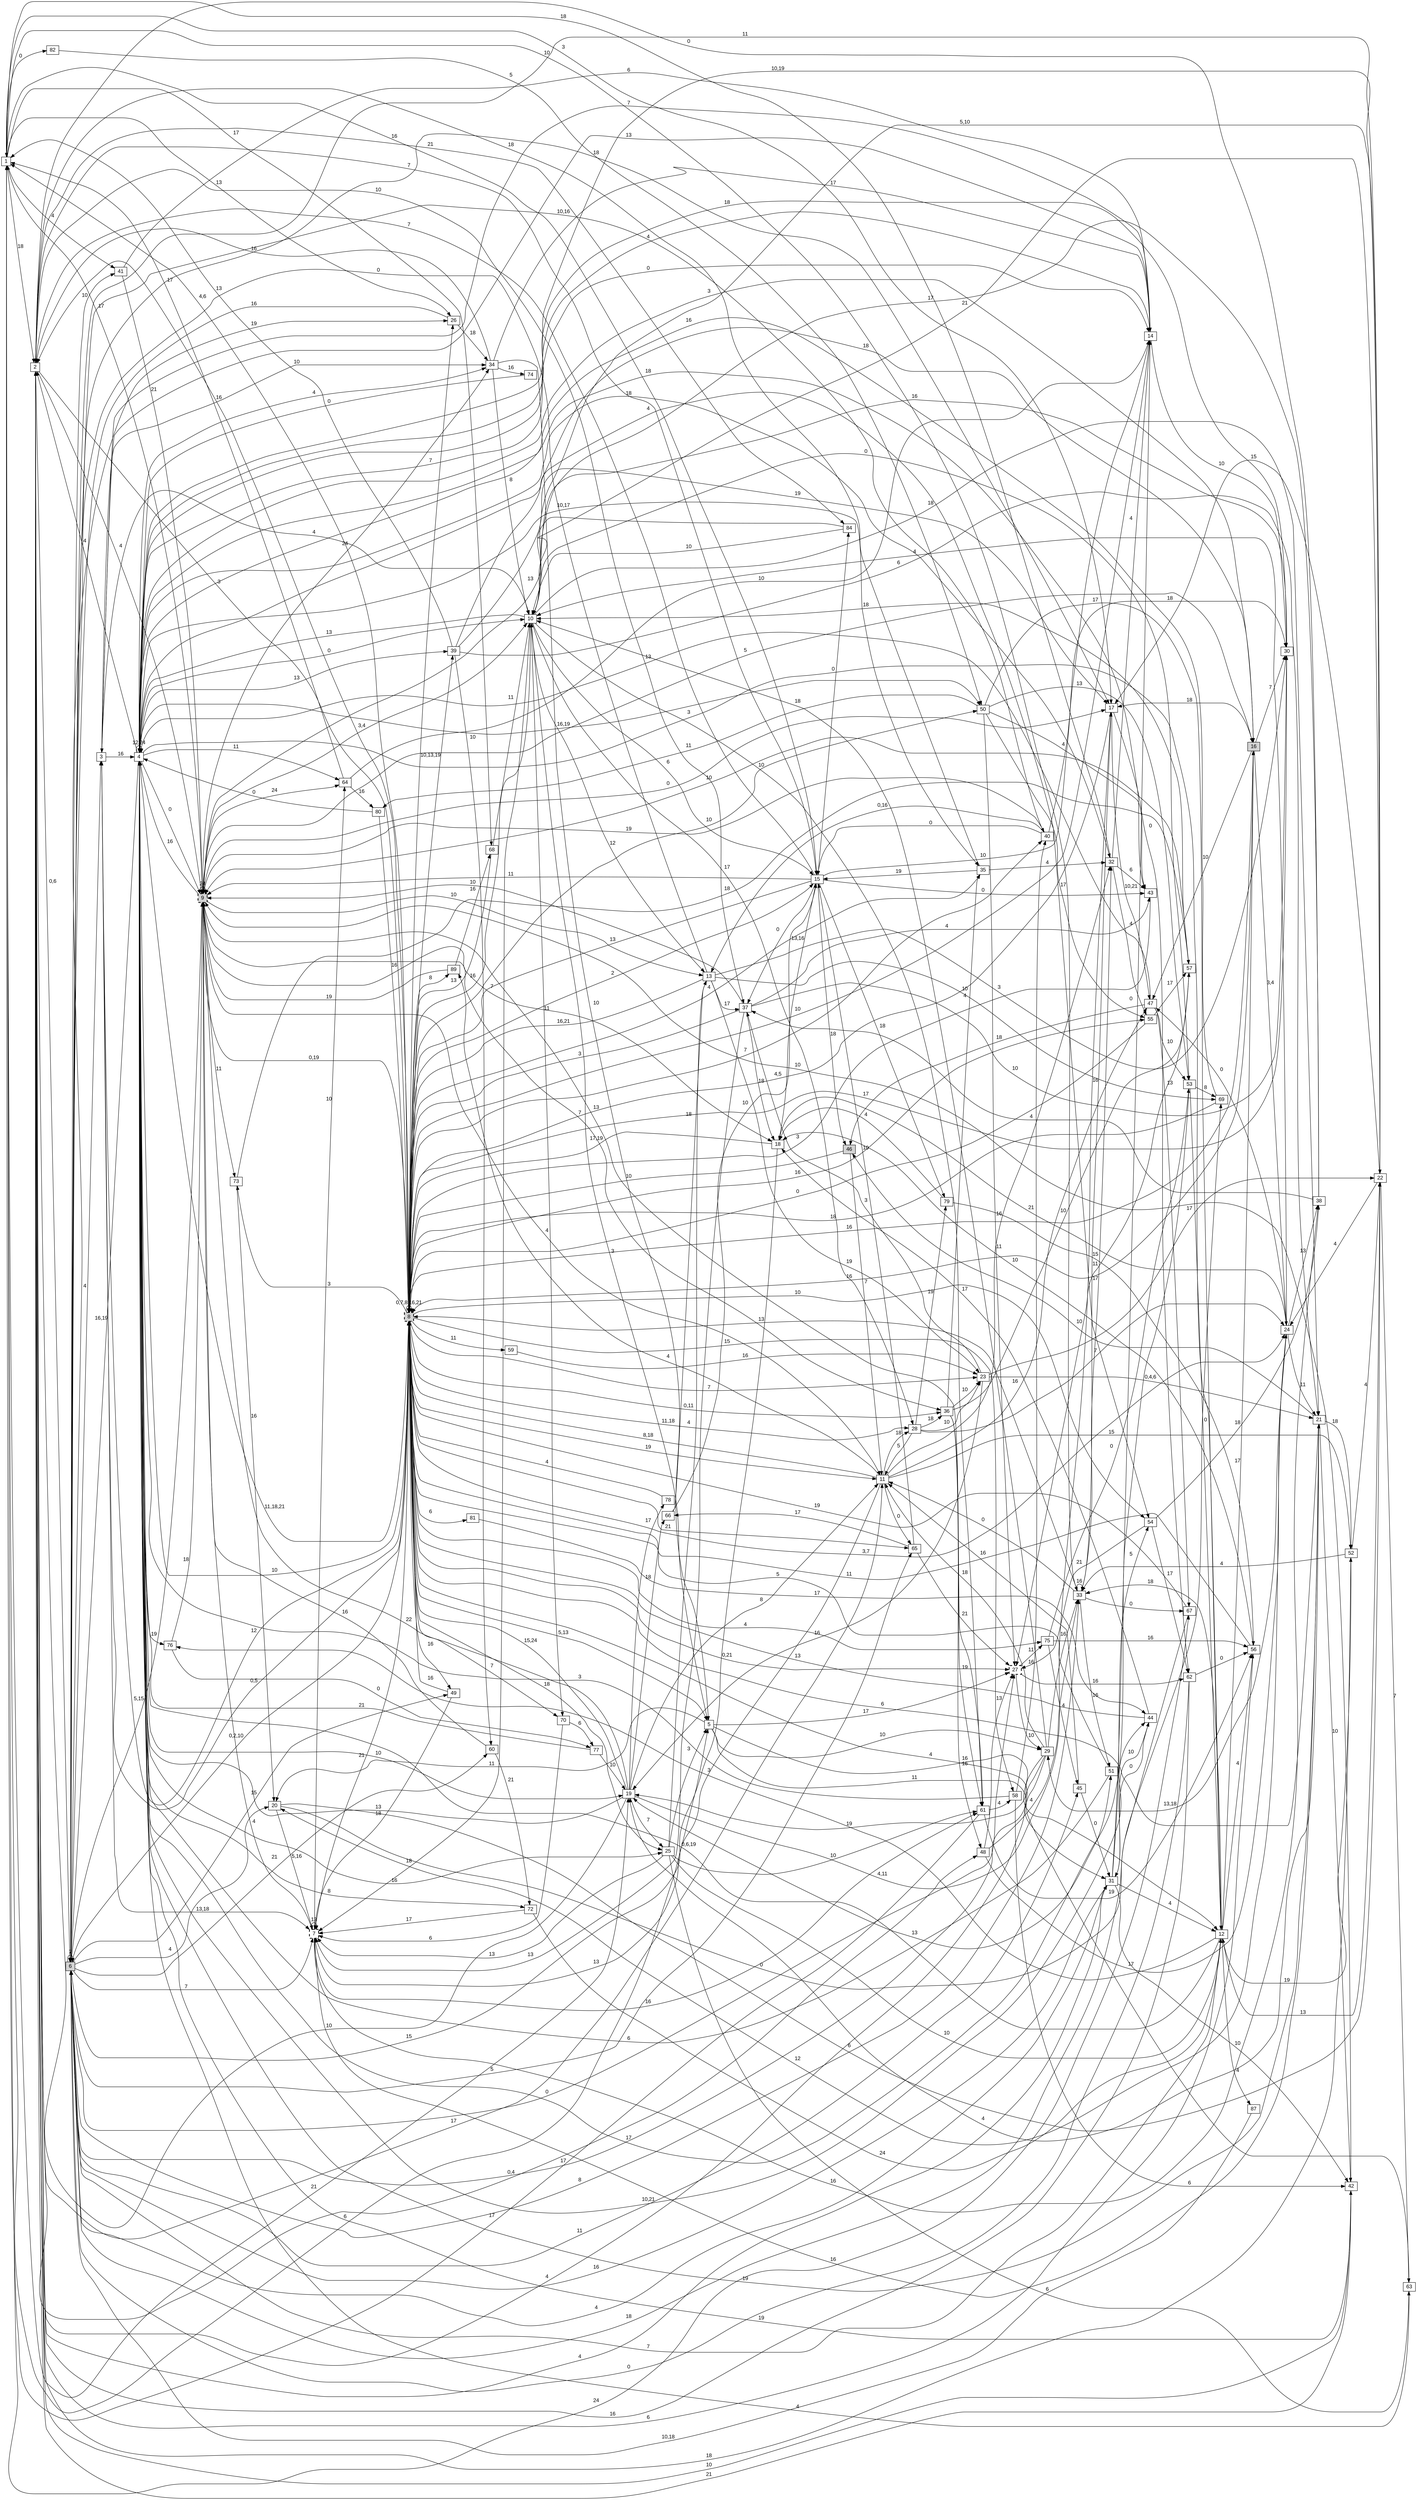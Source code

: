 digraph "NDFA" {
  rankdir=LR
  node [shape=box width=0.1 height=0.1 fontname=Arial]
  edge [fontname=Arial]
/* Estados */
 s1 [label="1" ] /* I:0 F:0 D:0 */
 s2 [label="2" ] /* I:0 F:0 D:0 */
 s3 [label="3" ] /* I:0 F:0 D:0 */
 s4 [label="4" ] /* I:0 F:0 D:0 */
 s5 [label="5" ] /* I:0 F:0 D:0 */
 s6 [label="6" style="filled"] /* I:1 F:0 D:0 */
 s7 [label="7" style="bold,dashed"] /* I:0 F:1 D:0 */
 s8 [label="8" style="filled,bold,dashed"] /* I:1 F:1 D:0 */
 s9 [label="9" style="filled,bold,dashed"] /* I:1 F:1 D:0 */
 s10 [label="10" ] /* I:0 F:0 D:0 */
 s11 [label="11" ] /* I:0 F:0 D:0 */
 s12 [label="12" ] /* I:0 F:0 D:0 */
 s13 [label="13" ] /* I:0 F:0 D:0 */
 s14 [label="14" ] /* I:0 F:0 D:0 */
 s15 [label="15" ] /* I:0 F:0 D:0 */
 s16 [label="16" style="filled"] /* I:1 F:0 D:0 */
 s17 [label="17" ] /* I:0 F:0 D:0 */
 s18 [label="18" ] /* I:0 F:0 D:0 */
 s19 [label="19" ] /* I:0 F:0 D:0 */
 s20 [label="20" ] /* I:0 F:0 D:0 */
 s21 [label="21" ] /* I:0 F:0 D:0 */
 s22 [label="22" ] /* I:0 F:0 D:0 */
 s23 [label="23" ] /* I:0 F:0 D:0 */
 s24 [label="24" ] /* I:0 F:0 D:0 */
 s25 [label="25" ] /* I:0 F:0 D:0 */
 s26 [label="26" ] /* I:0 F:0 D:0 */
 s27 [label="27" style="bold,dashed"] /* I:0 F:1 D:0 */
 s28 [label="28" ] /* I:0 F:0 D:0 */
 s29 [label="29" ] /* I:0 F:0 D:0 */
 s30 [label="30" ] /* I:0 F:0 D:0 */
 s31 [label="31" ] /* I:0 F:0 D:0 */
 s32 [label="32" ] /* I:0 F:0 D:0 */
 s33 [label="33" ] /* I:0 F:0 D:0 */
 s34 [label="34" ] /* I:0 F:0 D:0 */
 s35 [label="35" ] /* I:0 F:0 D:0 */
 s36 [label="36" ] /* I:0 F:0 D:0 */
 s37 [label="37" ] /* I:0 F:0 D:0 */
 s38 [label="38" ] /* I:0 F:0 D:0 */
 s39 [label="39" ] /* I:0 F:0 D:0 */
 s40 [label="40" ] /* I:0 F:0 D:0 */
 s41 [label="41" ] /* I:0 F:0 D:0 */
 s42 [label="42" ] /* I:0 F:0 D:0 */
 s43 [label="43" ] /* I:0 F:0 D:0 */
 s44 [label="44" ] /* I:0 F:0 D:0 */
 s45 [label="45" ] /* I:0 F:0 D:0 */
 s46 [label="46" style="filled"] /* I:1 F:0 D:0 */
 s47 [label="47" ] /* I:0 F:0 D:0 */
 s48 [label="48" ] /* I:0 F:0 D:0 */
 s49 [label="49" ] /* I:0 F:0 D:0 */
 s50 [label="50" ] /* I:0 F:0 D:0 */
 s51 [label="51" ] /* I:0 F:0 D:0 */
 s52 [label="52" ] /* I:0 F:0 D:0 */
 s53 [label="53" ] /* I:0 F:0 D:0 */
 s54 [label="54" ] /* I:0 F:0 D:0 */
 s55 [label="55" ] /* I:0 F:0 D:0 */
 s56 [label="56" ] /* I:0 F:0 D:0 */
 s57 [label="57" ] /* I:0 F:0 D:0 */
 s58 [label="58" ] /* I:0 F:0 D:0 */
 s59 [label="59" ] /* I:0 F:0 D:0 */
 s60 [label="60" ] /* I:0 F:0 D:0 */
 s61 [label="61" ] /* I:0 F:0 D:0 */
 s62 [label="62" ] /* I:0 F:0 D:0 */
 s63 [label="63" ] /* I:0 F:0 D:0 */
 s64 [label="64" ] /* I:0 F:0 D:0 */
 s65 [label="65" ] /* I:0 F:0 D:0 */
 s66 [label="66" ] /* I:0 F:0 D:0 */
 s67 [label="67" ] /* I:0 F:0 D:0 */
 s68 [label="68" ] /* I:0 F:0 D:0 */
 s69 [label="69" ] /* I:0 F:0 D:0 */
 s70 [label="70" ] /* I:0 F:0 D:0 */
 s72 [label="72" ] /* I:0 F:0 D:0 */
 s73 [label="73" ] /* I:0 F:0 D:0 */
 s74 [label="74" ] /* I:0 F:0 D:0 */
 s75 [label="75" ] /* I:0 F:0 D:0 */
 s76 [label="76" ] /* I:0 F:0 D:0 */
 s77 [label="77" ] /* I:0 F:0 D:0 */
 s78 [label="78" ] /* I:0 F:0 D:0 */
 s79 [label="79" ] /* I:0 F:0 D:0 */
 s80 [label="80" ] /* I:0 F:0 D:0 */
 s81 [label="81" ] /* I:0 F:0 D:0 */
 s82 [label="82" ] /* I:0 F:0 D:0 */
 s84 [label="84" ] /* I:0 F:0 D:0 */
 s87 [label="87" ] /* I:0 F:0 D:0 */
 s89 [label="89" ] /* I:0 F:0 D:0 */
/* Transiciones */
  s1 -> s2 [label="18"]
  s1 -> s5 [label="6"]
  s1 -> s15 [label="16"]
  s1 -> s17 [label="3"]
  s1 -> s19 [label="21"]
  s1 -> s26 [label="13"]
  s1 -> s33 [label="10"]
  s1 -> s41 [label="4"]
  s1 -> s67 [label="24"]
  s1 -> s68 [label="17"]
  s1 -> s82 [label="0"]
  s2 -> s6 [label="0,6"]
  s2 -> s8 [label="3"]
  s2 -> s9 [label="4"]
  s2 -> s11 [label="17"]
  s2 -> s15 [label="7"]
  s2 -> s31 [label="4"]
  s2 -> s37 [label="10"]
  s2 -> s42 [label="10"]
  s2 -> s48 [label="0,4"]
  s2 -> s52 [label="18"]
  s2 -> s84 [label="21"]
  s3 -> s4 [label="16"]
  s3 -> s7 [label="13,18"]
  s3 -> s8 [label="12"]
  s3 -> s10 [label="4"]
  s3 -> s14 [label="7"]
  s3 -> s34 [label="10"]
  s4 -> s2 [label="4"]
  s4 -> s4 [label="12,24"]
  s4 -> s6 [label="16,19"]
  s4 -> s8 [label="11,18,21"]
  s4 -> s9 [label="0"]
  s4 -> s10 [label="0"]
  s4 -> s12 [label="3"]
  s4 -> s14 [label="0"]
  s4 -> s16 [label="3"]
  s4 -> s19 [label="10"]
  s4 -> s21 [label="19"]
  s4 -> s25 [label="16"]
  s4 -> s32 [label="18"]
  s4 -> s34 [label="4"]
  s4 -> s35 [label="10,17"]
  s4 -> s39 [label="13"]
  s4 -> s44 [label="10,21"]
  s4 -> s50 [label="16,19"]
  s4 -> s51 [label="17"]
  s4 -> s54 [label="4"]
  s4 -> s64 [label="11"]
  s4 -> s72 [label="8"]
  s4 -> s76 [label="19"]
  s5 -> s10 [label="3"]
  s5 -> s12 [label="16"]
  s5 -> s20 [label="11"]
  s5 -> s27 [label="17"]
  s5 -> s29 [label="10"]
  s5 -> s31 [label="11"]
  s6 -> s3 [label="4"]
  s6 -> s6 [label="7"]
  s6 -> s7 [label="7"]
  s6 -> s8 [label="0,2,10"]
  s6 -> s9 [label="5,15"]
  s6 -> s12 [label="7"]
  s6 -> s17 [label="18"]
  s6 -> s20 [label="4"]
  s6 -> s26 [label="19"]
  s6 -> s27 [label="0"]
  s6 -> s31 [label="16"]
  s6 -> s33 [label="8"]
  s6 -> s40 [label="10,16"]
  s6 -> s41 [label="10"]
  s6 -> s45 [label="11"]
  s6 -> s49 [label="15"]
  s6 -> s60 [label="21"]
  s6 -> s65 [label="5"]
  s7 -> s7 [label="13"]
  s7 -> s9 [label="4"]
  s7 -> s21 [label="16"]
  s7 -> s38 [label="16"]
  s7 -> s61 [label="16"]
  s7 -> s64 [label="10"]
  s8 -> s1 [label="4,6"]
  s8 -> s2 [label="16"]
  s8 -> s3 [label="0,5"]
  s8 -> s4 [label="10"]
  s8 -> s5 [label="5,13"]
  s8 -> s7 [label="21"]
  s8 -> s8 [label="0,7,8,16,21"]
  s8 -> s9 [label="0,19"]
  s8 -> s11 [label="19"]
  s8 -> s15 [label="2"]
  s8 -> s16 [label="16"]
  s8 -> s23 [label="7"]
  s8 -> s24 [label="3,7"]
  s8 -> s25 [label="18"]
  s8 -> s26 [label="7"]
  s8 -> s27 [label="0,21"]
  s8 -> s28 [label="11,18"]
  s8 -> s35 [label="4"]
  s8 -> s36 [label="0,11"]
  s8 -> s39 [label="10,13,19"]
  s8 -> s40 [label="7"]
  s8 -> s49 [label="16"]
  s8 -> s50 [label="10"]
  s8 -> s54 [label="10"]
  s8 -> s55 [label="16"]
  s8 -> s58 [label="15"]
  s8 -> s59 [label="11"]
  s8 -> s65 [label="21"]
  s8 -> s70 [label="7"]
  s8 -> s73 [label="3"]
  s8 -> s75 [label="4"]
  s8 -> s81 [label="6"]
  s8 -> s89 [label="8"]
  s9 -> s1 [label="17"]
  s9 -> s4 [label="16"]
  s9 -> s9 [label="24"]
  s9 -> s10 [label="3,4"]
  s9 -> s11 [label="4"]
  s9 -> s13 [label="10"]
  s9 -> s16 [label="5"]
  s9 -> s17 [label="0"]
  s9 -> s18 [label="7"]
  s9 -> s34 [label="24"]
  s9 -> s36 [label="7"]
  s9 -> s64 [label="24"]
  s9 -> s73 [label="11"]
  s10 -> s4 [label="13"]
  s10 -> s7 [label="18"]
  s10 -> s8 [label="16"]
  s10 -> s13 [label="12"]
  s10 -> s15 [label="6"]
  s10 -> s21 [label="18"]
  s10 -> s22 [label="5,10"]
  s10 -> s28 [label="17"]
  s10 -> s53 [label="0"]
  s10 -> s61 [label="10"]
  s10 -> s70 [label="11"]
  s11 -> s7 [label="13"]
  s11 -> s8 [label="8,18"]
  s11 -> s28 [label="18"]
  s11 -> s32 [label="16"]
  s11 -> s47 [label="16"]
  s11 -> s52 [label="15"]
  s11 -> s65 [label="0"]
  s11 -> s89 [label="4"]
  s12 -> s4 [label="0,6,19"]
  s12 -> s16 [label="17"]
  s12 -> s22 [label="13"]
  s12 -> s33 [label="18"]
  s12 -> s56 [label="4"]
  s12 -> s76 [label="3"]
  s12 -> s87 [label="4"]
  s13 -> s6 [label="0"]
  s13 -> s8 [label="16,21"]
  s13 -> s23 [label="19"]
  s13 -> s30 [label="3"]
  s13 -> s37 [label="17"]
  s13 -> s69 [label="10"]
  s14 -> s3 [label="13"]
  s14 -> s4 [label="4"]
  s14 -> s8 [label="10"]
  s14 -> s30 [label="10"]
  s15 -> s2 [label="7"]
  s15 -> s8 [label="13"]
  s15 -> s9 [label="11"]
  s15 -> s14 [label="10"]
  s15 -> s37 [label="0"]
  s15 -> s43 [label="0"]
  s15 -> s46 [label="18"]
  s15 -> s79 [label="18"]
  s15 -> s84 [label="0"]
  s16 -> s8 [label="16"]
  s16 -> s17 [label="18"]
  s16 -> s24 [label="3,4"]
  s16 -> s30 [label="7"]
  s16 -> s47 [label="10"]
  s17 -> s8 [label="4,5"]
  s17 -> s47 [label="10,21"]
  s17 -> s62 [label="0"]
  s18 -> s6 [label="15"]
  s18 -> s8 [label="17,19"]
  s18 -> s15 [label="13,16"]
  s19 -> s2 [label="10"]
  s19 -> s4 [label="13"]
  s19 -> s8 [label="15,24"]
  s19 -> s9 [label="22"]
  s19 -> s11 [label="8"]
  s19 -> s17 [label="4,11"]
  s19 -> s25 [label="7"]
  s19 -> s66 [label="18"]
  s19 -> s78 [label="17"]
  s20 -> s7 [label="5,16"]
  s20 -> s22 [label="6"]
  s20 -> s69 [label="0"]
  s21 -> s8 [label="6"]
  s21 -> s19 [label="4"]
  s21 -> s42 [label="10"]
  s21 -> s46 [label="10"]
  s21 -> s52 [label="18"]
  s22 -> s4 [label="10,19"]
  s22 -> s6 [label="11"]
  s22 -> s10 [label="21"]
  s22 -> s17 [label="15"]
  s22 -> s24 [label="4"]
  s22 -> s63 [label="7"]
  s23 -> s19 [label="16"]
  s23 -> s21 [label="0,4,6"]
  s23 -> s22 [label="17"]
  s23 -> s37 [label="3"]
  s24 -> s10 [label="4"]
  s24 -> s18 [label="21"]
  s24 -> s20 [label="12"]
  s24 -> s21 [label="11"]
  s24 -> s29 [label="13,18"]
  s24 -> s38 [label="13"]
  s24 -> s47 [label="0"]
  s25 -> s5 [label="3"]
  s25 -> s7 [label="13"]
  s25 -> s12 [label="10"]
  s25 -> s13 [label="4"]
  s25 -> s61 [label="10"]
  s25 -> s63 [label="6"]
  s26 -> s6 [label="16"]
  s26 -> s34 [label="18"]
  s27 -> s29 [label="10"]
  s27 -> s62 [label="16"]
  s27 -> s75 [label="11"]
  s28 -> s11 [label="5"]
  s28 -> s23 [label="10"]
  s28 -> s24 [label="7"]
  s28 -> s36 [label="18"]
  s28 -> s79 [label="19"]
  s29 -> s2 [label="4"]
  s29 -> s6 [label="17"]
  s29 -> s10 [label="18"]
  s29 -> s11 [label="18"]
  s29 -> s19 [label="19"]
  s29 -> s33 [label="16"]
  s30 -> s4 [label="18"]
  s30 -> s8 [label="17"]
  s30 -> s10 [label="16"]
  s31 -> s6 [label="4"]
  s31 -> s12 [label="4"]
  s31 -> s14 [label="0"]
  s31 -> s42 [label="10"]
  s31 -> s44 [label="0"]
  s31 -> s54 [label="5"]
  s32 -> s1 [label="18"]
  s32 -> s14 [label="4"]
  s32 -> s43 [label="6"]
  s32 -> s55 [label="4"]
  s33 -> s8 [label="13"]
  s33 -> s11 [label="0"]
  s33 -> s17 [label="16"]
  s33 -> s32 [label="17"]
  s33 -> s33 [label="16"]
  s33 -> s51 [label="16"]
  s33 -> s67 [label="0"]
  s34 -> s2 [label="16"]
  s34 -> s5 [label="10"]
  s34 -> s10 [label="8"]
  s34 -> s14 [label="17"]
  s34 -> s74 [label="16"]
  s35 -> s2 [label="18"]
  s35 -> s15 [label="19"]
  s35 -> s32 [label="4"]
  s36 -> s23 [label="10"]
  s36 -> s35 [label="4"]
  s36 -> s48 [label="16"]
  s36 -> s57 [label="10"]
  s36 -> s61 [label="19"]
  s37 -> s7 [label="13"]
  s37 -> s8 [label="3"]
  s37 -> s9 [label="10"]
  s37 -> s18 [label="18"]
  s37 -> s30 [label="10"]
  s37 -> s43 [label="4"]
  s38 -> s2 [label="0"]
  s38 -> s10 [label="17"]
  s38 -> s37 [label="4"]
  s39 -> s1 [label="13"]
  s39 -> s16 [label="18"]
  s39 -> s17 [label="19"]
  s39 -> s21 [label="6"]
  s39 -> s60 [label="10"]
  s40 -> s9 [label="19"]
  s40 -> s13 [label="0,16"]
  s40 -> s15 [label="0"]
  s40 -> s30 [label="18"]
  s41 -> s9 [label="21"]
  s41 -> s14 [label="6"]
  s42 -> s2 [label="21"]
  s42 -> s4 [label="19"]
  s42 -> s9 [label="10"]
  s43 -> s4 [label="18"]
  s43 -> s8 [label="3"]
  s44 -> s8 [label="13"]
  s44 -> s18 [label="17"]
  s44 -> s31 [label="10"]
  s45 -> s11 [label="16"]
  s45 -> s31 [label="0"]
  s46 -> s8 [label="10"]
  s46 -> s11 [label="7"]
  s47 -> s4 [label="13"]
  s47 -> s46 [label="18"]
  s47 -> s53 [label="10"]
  s47 -> s67 [label="13"]
  s48 -> s24 [label="17"]
  s48 -> s27 [label="13"]
  s48 -> s33 [label="4"]
  s49 -> s7 [label="18"]
  s49 -> s8 [label="16"]
  s50 -> s12 [label="17"]
  s50 -> s27 [label="11"]
  s50 -> s43 [label="4"]
  s50 -> s53 [label="13"]
  s50 -> s55 [label="17"]
  s50 -> s80 [label="11"]
  s51 -> s4 [label="6"]
  s51 -> s8 [label="5"]
  s52 -> s12 [label="19"]
  s52 -> s22 [label="4"]
  s52 -> s33 [label="4"]
  s53 -> s12 [label="0"]
  s53 -> s19 [label="13"]
  s53 -> s69 [label="8"]
  s54 -> s27 [label="21"]
  s54 -> s38 [label="18"]
  s54 -> s62 [label="17"]
  s55 -> s8 [label="0"]
  s55 -> s57 [label="17"]
  s56 -> s2 [label="6"]
  s56 -> s8 [label="11"]
  s56 -> s18 [label="10"]
  s57 -> s9 [label="10"]
  s57 -> s10 [label="18"]
  s57 -> s27 [label="11"]
  s58 -> s4 [label="3"]
  s58 -> s40 [label="16"]
  s58 -> s42 [label="6"]
  s59 -> s23 [label="16"]
  s60 -> s9 [label="16"]
  s60 -> s72 [label="21"]
  s61 -> s1 [label="17"]
  s61 -> s9 [label="13"]
  s61 -> s56 [label="19"]
  s61 -> s58 [label="4"]
  s62 -> s2 [label="16"]
  s62 -> s6 [label="0"]
  s62 -> s56 [label="0"]
  s63 -> s4 [label="4"]
  s63 -> s8 [label="4"]
  s64 -> s1 [label="17"]
  s64 -> s14 [label="10"]
  s64 -> s80 [label="16"]
  s65 -> s15 [label="10"]
  s65 -> s27 [label="21"]
  s65 -> s66 [label="17"]
  s66 -> s13 [label="18"]
  s66 -> s15 [label="10"]
  s67 -> s6 [label="18"]
  s67 -> s8 [label="19"]
  s68 -> s8 [label="13"]
  s68 -> s10 [label="11"]
  s69 -> s4 [label="16"]
  s69 -> s8 [label="18"]
  s70 -> s7 [label="6"]
  s70 -> s77 [label="6"]
  s72 -> s7 [label="17"]
  s72 -> s12 [label="24"]
  s73 -> s20 [label="16"]
  s73 -> s57 [label="18"]
  s74 -> s4 [label="0"]
  s75 -> s45 [label="4"]
  s75 -> s53 [label="0"]
  s75 -> s56 [label="16"]
  s76 -> s9 [label="18"]
  s76 -> s77 [label="0"]
  s77 -> s4 [label="21"]
  s77 -> s19 [label="10"]
  s78 -> s8 [label="4"]
  s79 -> s18 [label="4"]
  s79 -> s56 [label="15"]
  s80 -> s4 [label="0"]
  s80 -> s8 [label="16"]
  s81 -> s44 [label="17"]
  s82 -> s50 [label="5"]
  s84 -> s9 [label="13"]
  s84 -> s10 [label="10"]
  s87 -> s6 [label="10,18"]
  s89 -> s9 [label="19"]
  s89 -> s68 [label="16"]
}
